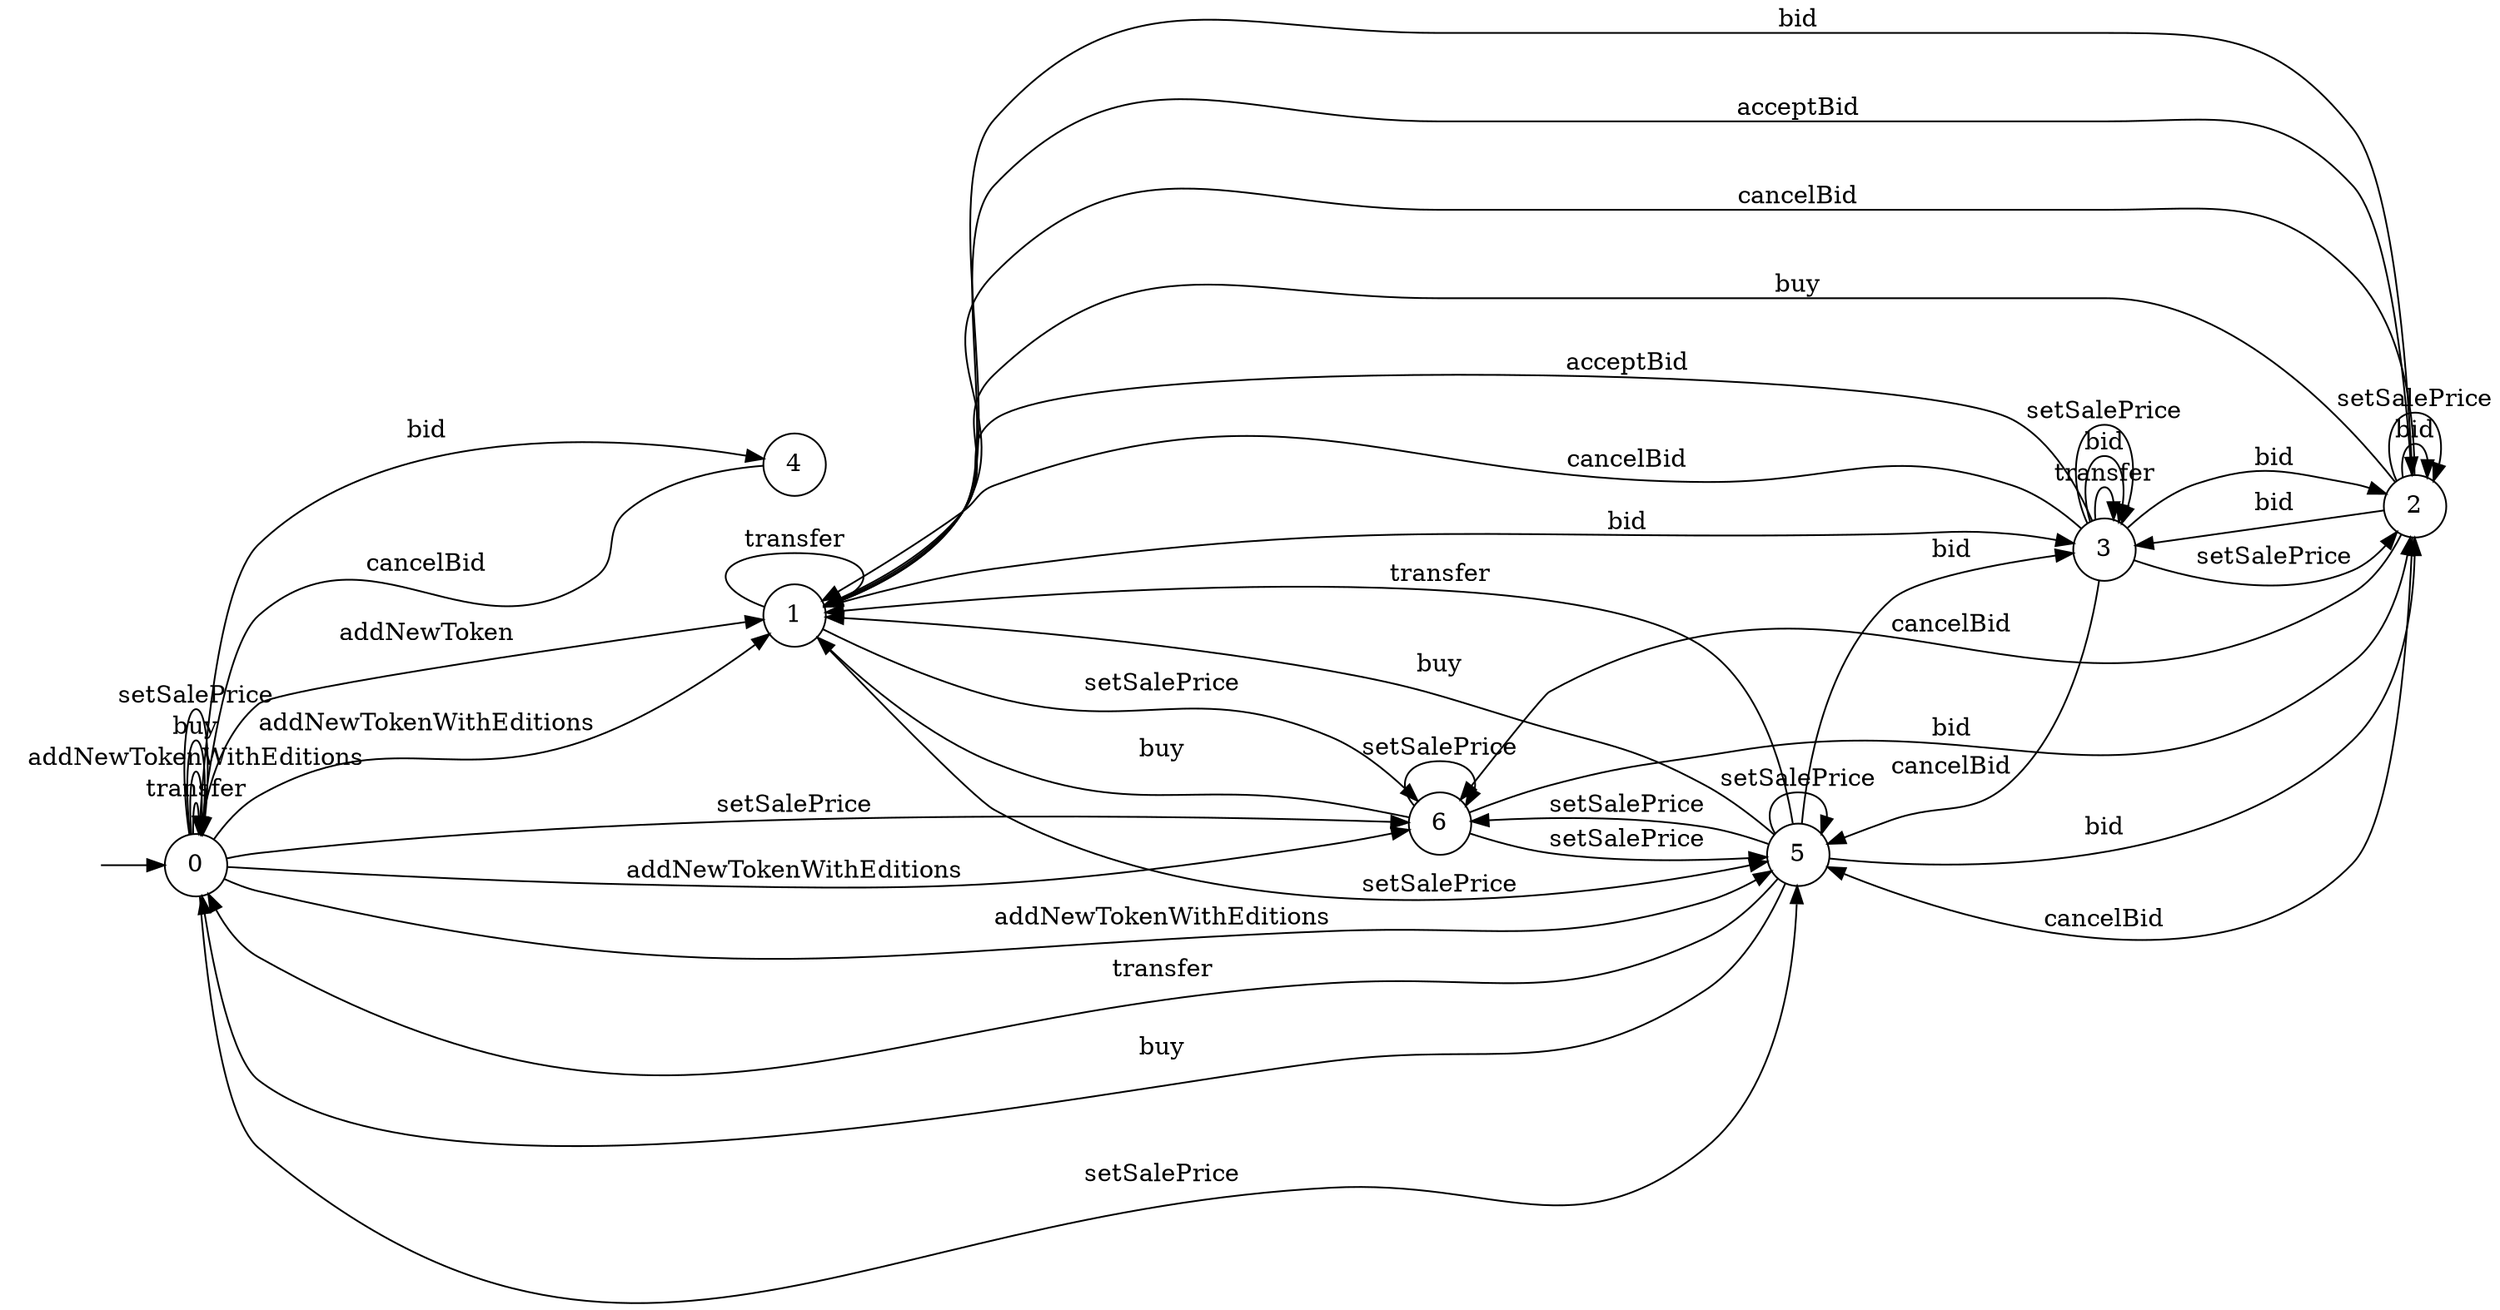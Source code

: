 digraph "./InvConPlus/Dapp-Automata-data/result/model-fix/0x41a322b28d0ff354040e2cbc676f0320d8c8850d/SupeRare/FSM-8" {
	graph [rankdir=LR]
	"" [label="" shape=plaintext]
	1 [label=1 shape=circle]
	4 [label=4 shape=circle]
	6 [label=6 shape=circle]
	2 [label=2 shape=circle]
	3 [label=3 shape=circle]
	5 [label=5 shape=circle]
	0 [label=0 shape=circle]
	"" -> 0 [label=""]
	0 -> 0 [label=transfer]
	0 -> 1 [label=addNewToken]
	0 -> 5 [label=addNewTokenWithEditions]
	0 -> 1 [label=addNewTokenWithEditions]
	0 -> 6 [label=addNewTokenWithEditions]
	0 -> 0 [label=addNewTokenWithEditions]
	0 -> 4 [label=bid]
	0 -> 0 [label=buy]
	0 -> 5 [label=setSalePrice]
	0 -> 6 [label=setSalePrice]
	0 -> 0 [label=setSalePrice]
	2 -> 2 [label=bid]
	2 -> 3 [label=bid]
	2 -> 1 [label=acceptBid]
	2 -> 5 [label=cancelBid]
	2 -> 1 [label=cancelBid]
	2 -> 6 [label=cancelBid]
	2 -> 1 [label=buy]
	2 -> 2 [label=setSalePrice]
	6 -> 2 [label=bid]
	6 -> 1 [label=buy]
	6 -> 5 [label=setSalePrice]
	6 -> 6 [label=setSalePrice]
	5 -> 1 [label=transfer]
	5 -> 0 [label=transfer]
	5 -> 2 [label=bid]
	5 -> 3 [label=bid]
	5 -> 1 [label=buy]
	5 -> 0 [label=buy]
	5 -> 5 [label=setSalePrice]
	5 -> 6 [label=setSalePrice]
	4 -> 0 [label=cancelBid]
	3 -> 3 [label=transfer]
	3 -> 2 [label=bid]
	3 -> 3 [label=bid]
	3 -> 1 [label=acceptBid]
	3 -> 5 [label=cancelBid]
	3 -> 1 [label=cancelBid]
	3 -> 2 [label=setSalePrice]
	3 -> 3 [label=setSalePrice]
	1 -> 1 [label=transfer]
	1 -> 2 [label=bid]
	1 -> 3 [label=bid]
	1 -> 5 [label=setSalePrice]
	1 -> 6 [label=setSalePrice]
}
